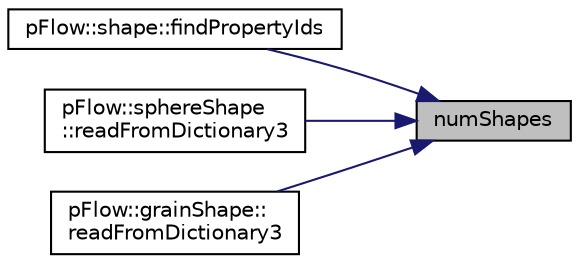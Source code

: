 digraph "numShapes"
{
 // LATEX_PDF_SIZE
  edge [fontname="Helvetica",fontsize="10",labelfontname="Helvetica",labelfontsize="10"];
  node [fontname="Helvetica",fontsize="10",shape=record];
  rankdir="RL";
  Node1 [label="numShapes",height=0.2,width=0.4,color="black", fillcolor="grey75", style="filled", fontcolor="black",tooltip=" "];
  Node1 -> Node2 [dir="back",color="midnightblue",fontsize="10",style="solid",fontname="Helvetica"];
  Node2 [label="pFlow::shape::findPropertyIds",height=0.2,width=0.4,color="black", fillcolor="white", style="filled",URL="$classpFlow_1_1shape.html#a344d06c55a037c57ccaba5fec5a5339c",tooltip=" "];
  Node1 -> Node3 [dir="back",color="midnightblue",fontsize="10",style="solid",fontname="Helvetica"];
  Node3 [label="pFlow::sphereShape\l::readFromDictionary3",height=0.2,width=0.4,color="black", fillcolor="white", style="filled",URL="$classpFlow_1_1sphereShape.html#a50332f1d249adc1de440fce2d0ccc7a9",tooltip=" "];
  Node1 -> Node4 [dir="back",color="midnightblue",fontsize="10",style="solid",fontname="Helvetica"];
  Node4 [label="pFlow::grainShape::\lreadFromDictionary3",height=0.2,width=0.4,color="black", fillcolor="white", style="filled",URL="$classpFlow_1_1grainShape.html#a50332f1d249adc1de440fce2d0ccc7a9",tooltip=" "];
}
